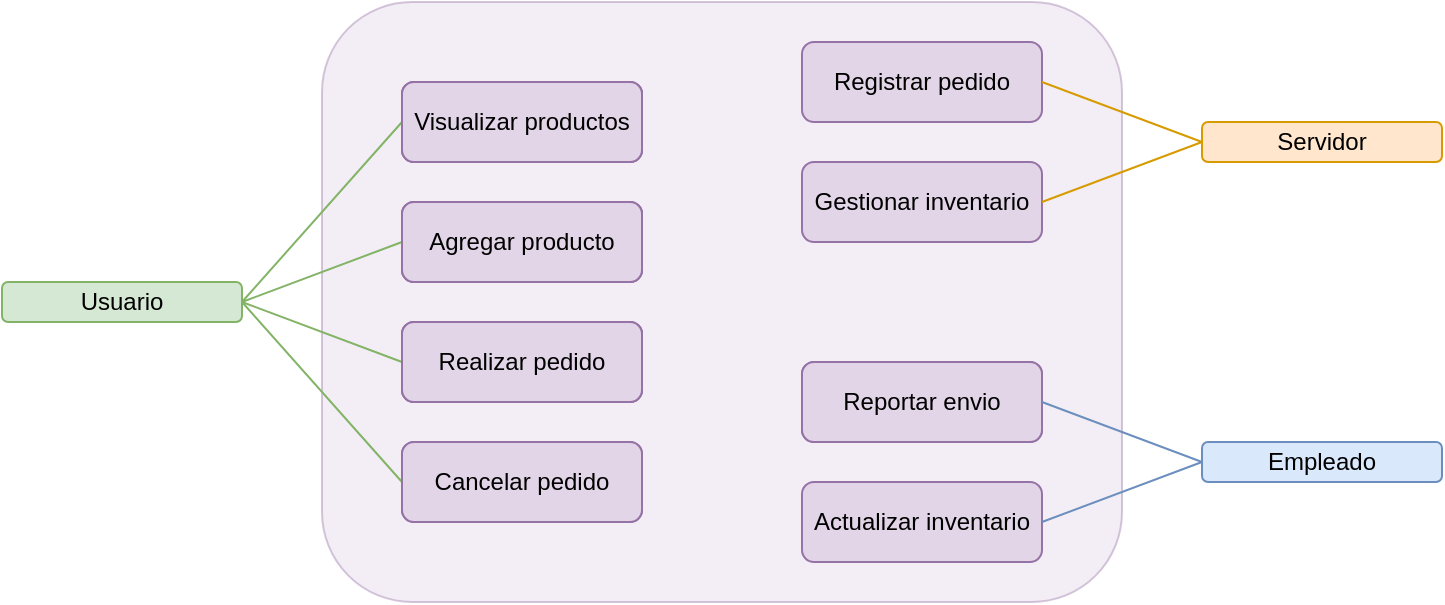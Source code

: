 <mxfile version="20.3.0" type="device"><diagram id="1w-EhhPv4CJgVuMAdxJA" name="uc"><mxGraphModel dx="-216" dy="776" grid="1" gridSize="10" guides="1" tooltips="1" connect="1" arrows="1" fold="1" page="1" pageScale="1" pageWidth="600" pageHeight="400" math="0" shadow="0"><root><mxCell id="0"/><mxCell id="1" parent="0"/><mxCell id="a3KT7QLqGjr_53izoDjp-75" value="" style="rounded=1;whiteSpace=wrap;html=1;fillColor=#e1d5e7;strokeColor=#9673a6;opacity=40;" parent="1" vertex="1"><mxGeometry x="1030" y="-160" width="400" height="300" as="geometry"/></mxCell><mxCell id="es9cNEiSUo0kBHRZm9XU-1" value="" style="group" parent="1" vertex="1" connectable="0"><mxGeometry x="1270" y="-140" width="320" height="100" as="geometry"/></mxCell><mxCell id="a3KT7QLqGjr_53izoDjp-11" value="Registrar pedido" style="rounded=1;whiteSpace=wrap;html=1;fillColor=#e1d5e7;strokeColor=#9673a6;flipH=0;" parent="es9cNEiSUo0kBHRZm9XU-1" vertex="1"><mxGeometry width="120" height="40" as="geometry"/></mxCell><mxCell id="a3KT7QLqGjr_53izoDjp-23" value="" style="endArrow=none;html=1;rounded=0;fontColor=#000000;fillColor=#ffe6cc;strokeColor=#d79b00;exitX=0;exitY=0.5;exitDx=0;exitDy=0;entryX=1;entryY=0.5;entryDx=0;entryDy=0;" parent="es9cNEiSUo0kBHRZm9XU-1" source="a3KT7QLqGjr_53izoDjp-25" target="a3KT7QLqGjr_53izoDjp-11" edge="1"><mxGeometry width="50" height="50" relative="1" as="geometry"><mxPoint x="-60" y="50" as="sourcePoint"/><mxPoint x="120" y="20" as="targetPoint"/></mxGeometry></mxCell><mxCell id="a3KT7QLqGjr_53izoDjp-25" value="Servidor" style="rounded=1;whiteSpace=wrap;html=1;fillColor=#ffe6cc;strokeColor=#d79b00;flipH=0;" parent="es9cNEiSUo0kBHRZm9XU-1" vertex="1"><mxGeometry x="200" y="40" width="120" height="20" as="geometry"/></mxCell><mxCell id="a3KT7QLqGjr_53izoDjp-26" value="Gestionar inventario" style="rounded=1;whiteSpace=wrap;html=1;fillColor=#e1d5e7;strokeColor=#9673a6;flipH=0;" parent="es9cNEiSUo0kBHRZm9XU-1" vertex="1"><mxGeometry y="60" width="120" height="40" as="geometry"/></mxCell><mxCell id="a3KT7QLqGjr_53izoDjp-27" value="" style="endArrow=none;html=1;rounded=0;fontColor=#000000;fillColor=#ffe6cc;strokeColor=#d79b00;entryX=1;entryY=0.5;entryDx=0;entryDy=0;exitX=0;exitY=0.5;exitDx=0;exitDy=0;" parent="es9cNEiSUo0kBHRZm9XU-1" source="a3KT7QLqGjr_53izoDjp-25" target="a3KT7QLqGjr_53izoDjp-26" edge="1"><mxGeometry width="50" height="50" relative="1" as="geometry"><mxPoint x="210" y="60" as="sourcePoint"/><mxPoint x="130" y="60" as="targetPoint"/></mxGeometry></mxCell><mxCell id="es9cNEiSUo0kBHRZm9XU-3" value="" style="group" parent="1" vertex="1" connectable="0"><mxGeometry x="870" y="-120" width="320" height="220" as="geometry"/></mxCell><mxCell id="a3KT7QLqGjr_53izoDjp-2" value="Realizar pedido" style="rounded=1;whiteSpace=wrap;html=1;fillColor=#e1d5e7;strokeColor=#9673a6;" parent="es9cNEiSUo0kBHRZm9XU-3" vertex="1"><mxGeometry x="200" y="120" width="120" height="40" as="geometry"/></mxCell><mxCell id="a3KT7QLqGjr_53izoDjp-3" value="Visualizar productos" style="rounded=1;whiteSpace=wrap;html=1;fillColor=#e1d5e7;strokeColor=#9673a6;" parent="es9cNEiSUo0kBHRZm9XU-3" vertex="1"><mxGeometry x="200" width="120" height="40" as="geometry"/></mxCell><mxCell id="a3KT7QLqGjr_53izoDjp-4" value="Cancelar pedido" style="rounded=1;whiteSpace=wrap;html=1;fillColor=#e1d5e7;strokeColor=#9673a6;" parent="es9cNEiSUo0kBHRZm9XU-3" vertex="1"><mxGeometry x="200" y="180" width="120" height="40" as="geometry"/></mxCell><mxCell id="a3KT7QLqGjr_53izoDjp-6" value="Agregar producto" style="rounded=1;whiteSpace=wrap;html=1;fillColor=#e1d5e7;strokeColor=#9673a6;" parent="es9cNEiSUo0kBHRZm9XU-3" vertex="1"><mxGeometry x="200" y="60" width="120" height="40" as="geometry"/></mxCell><mxCell id="a3KT7QLqGjr_53izoDjp-17" value="" style="endArrow=none;html=1;rounded=0;fontColor=#000000;fillColor=#d5e8d4;strokeColor=#82b366;entryX=0;entryY=0.5;entryDx=0;entryDy=0;exitX=1;exitY=0.5;exitDx=0;exitDy=0;" parent="es9cNEiSUo0kBHRZm9XU-3" source="zZEi-1RnkYXb-5dpNetB-1" target="a3KT7QLqGjr_53izoDjp-3" edge="1"><mxGeometry width="50" height="50" relative="1" as="geometry"><mxPoint x="140" y="110" as="sourcePoint"/><mxPoint x="190" y="60" as="targetPoint"/></mxGeometry></mxCell><mxCell id="a3KT7QLqGjr_53izoDjp-18" value="" style="endArrow=none;html=1;rounded=0;fontColor=#000000;fillColor=#d5e8d4;strokeColor=#82b366;entryX=0;entryY=0.5;entryDx=0;entryDy=0;exitX=1;exitY=0.5;exitDx=0;exitDy=0;" parent="es9cNEiSUo0kBHRZm9XU-3" source="zZEi-1RnkYXb-5dpNetB-1" target="a3KT7QLqGjr_53izoDjp-6" edge="1"><mxGeometry width="50" height="50" relative="1" as="geometry"><mxPoint x="130" y="120" as="sourcePoint"/><mxPoint x="210" y="30" as="targetPoint"/></mxGeometry></mxCell><mxCell id="a3KT7QLqGjr_53izoDjp-19" value="" style="endArrow=none;html=1;rounded=0;fontColor=#000000;fillColor=#d5e8d4;strokeColor=#82b366;entryX=0;entryY=0.5;entryDx=0;entryDy=0;exitX=1;exitY=0.5;exitDx=0;exitDy=0;" parent="es9cNEiSUo0kBHRZm9XU-3" source="zZEi-1RnkYXb-5dpNetB-1" target="a3KT7QLqGjr_53izoDjp-2" edge="1"><mxGeometry width="50" height="50" relative="1" as="geometry"><mxPoint x="130" y="120" as="sourcePoint"/><mxPoint x="210" y="90" as="targetPoint"/></mxGeometry></mxCell><mxCell id="a3KT7QLqGjr_53izoDjp-20" value="" style="endArrow=none;html=1;rounded=0;fontColor=#000000;fillColor=#d5e8d4;strokeColor=#82b366;entryX=0;entryY=0.5;entryDx=0;entryDy=0;exitX=1;exitY=0.5;exitDx=0;exitDy=0;" parent="es9cNEiSUo0kBHRZm9XU-3" source="zZEi-1RnkYXb-5dpNetB-1" target="a3KT7QLqGjr_53izoDjp-4" edge="1"><mxGeometry width="50" height="50" relative="1" as="geometry"><mxPoint x="130" y="120" as="sourcePoint"/><mxPoint x="210" y="150" as="targetPoint"/></mxGeometry></mxCell><mxCell id="zZEi-1RnkYXb-5dpNetB-1" value="Usuario" style="rounded=1;whiteSpace=wrap;html=1;fillColor=#d5e8d4;strokeColor=#82b366;" parent="es9cNEiSUo0kBHRZm9XU-3" vertex="1"><mxGeometry y="100" width="120" height="20" as="geometry"/></mxCell><mxCell id="co8XkJhnIeGkqvdHbmq3-2" value="Realizar pedido" style="rounded=1;whiteSpace=wrap;html=1;fillColor=#e1d5e7;strokeColor=#9673a6;" parent="es9cNEiSUo0kBHRZm9XU-3" vertex="1"><mxGeometry x="200" y="120" width="120" height="40" as="geometry"/></mxCell><mxCell id="co8XkJhnIeGkqvdHbmq3-3" value="Visualizar productos" style="rounded=1;whiteSpace=wrap;html=1;fillColor=#e1d5e7;strokeColor=#9673a6;" parent="es9cNEiSUo0kBHRZm9XU-3" vertex="1"><mxGeometry x="200" width="120" height="40" as="geometry"/></mxCell><mxCell id="co8XkJhnIeGkqvdHbmq3-4" value="Cancelar pedido" style="rounded=1;whiteSpace=wrap;html=1;fillColor=#e1d5e7;strokeColor=#9673a6;" parent="es9cNEiSUo0kBHRZm9XU-3" vertex="1"><mxGeometry x="200" y="180" width="120" height="40" as="geometry"/></mxCell><mxCell id="co8XkJhnIeGkqvdHbmq3-5" value="Agregar producto" style="rounded=1;whiteSpace=wrap;html=1;fillColor=#e1d5e7;strokeColor=#9673a6;" parent="es9cNEiSUo0kBHRZm9XU-3" vertex="1"><mxGeometry x="200" y="60" width="120" height="40" as="geometry"/></mxCell><mxCell id="9Go90xKRQIwISTU4jt30-12" value="Visualizar productos" style="rounded=1;whiteSpace=wrap;html=1;fillColor=#e1d5e7;strokeColor=#9673a6;" parent="es9cNEiSUo0kBHRZm9XU-3" vertex="1"><mxGeometry x="200" width="120" height="40" as="geometry"/></mxCell><mxCell id="9Go90xKRQIwISTU4jt30-13" value="Agregar producto" style="rounded=1;whiteSpace=wrap;html=1;fillColor=#e1d5e7;strokeColor=#9673a6;" parent="es9cNEiSUo0kBHRZm9XU-3" vertex="1"><mxGeometry x="200" y="60" width="120" height="40" as="geometry"/></mxCell><mxCell id="9Go90xKRQIwISTU4jt30-14" value="Realizar pedido" style="rounded=1;whiteSpace=wrap;html=1;fillColor=#e1d5e7;strokeColor=#9673a6;" parent="es9cNEiSUo0kBHRZm9XU-3" vertex="1"><mxGeometry x="200" y="120" width="120" height="40" as="geometry"/></mxCell><mxCell id="a3KT7QLqGjr_53izoDjp-65" value="Reportar envio" style="rounded=1;whiteSpace=wrap;html=1;fillColor=#e1d5e7;strokeColor=#9673a6;flipH=0;" parent="1" vertex="1"><mxGeometry x="1270" y="20" width="120" height="40" as="geometry"/></mxCell><mxCell id="co8XkJhnIeGkqvdHbmq3-22" value="Reportar envio" style="rounded=1;whiteSpace=wrap;html=1;fillColor=#e1d5e7;strokeColor=#9673a6;flipH=0;" parent="1" vertex="1"><mxGeometry x="1270" y="20" width="120" height="40" as="geometry"/></mxCell><mxCell id="co8XkJhnIeGkqvdHbmq3-30" value="Empleado" style="rounded=1;whiteSpace=wrap;html=1;fillColor=#dae8fc;strokeColor=#6c8ebf;flipH=0;" parent="1" vertex="1"><mxGeometry x="1470" y="60" width="120" height="20" as="geometry"/></mxCell><mxCell id="es9cNEiSUo0kBHRZm9XU-18" value="Actualizar inventario" style="rounded=1;whiteSpace=wrap;html=1;fillColor=#e1d5e7;strokeColor=#9673a6;flipH=0;" parent="1" vertex="1"><mxGeometry x="1270" y="80" width="120" height="40" as="geometry"/></mxCell><mxCell id="es9cNEiSUo0kBHRZm9XU-19" value="" style="endArrow=none;html=1;rounded=0;fontColor=#000000;fillColor=#dae8fc;strokeColor=#6c8ebf;entryX=1;entryY=0.5;entryDx=0;entryDy=0;exitX=0;exitY=0.5;exitDx=0;exitDy=0;" parent="1" source="co8XkJhnIeGkqvdHbmq3-30" target="es9cNEiSUo0kBHRZm9XU-18" edge="1"><mxGeometry width="50" height="50" relative="1" as="geometry"><mxPoint x="1480" y="50" as="sourcePoint"/><mxPoint x="1400" y="110" as="targetPoint"/></mxGeometry></mxCell><mxCell id="VOgRw35C1wn-fsn0z5zr-1" value="" style="endArrow=none;html=1;rounded=0;fontColor=#000000;fillColor=#dae8fc;strokeColor=#6c8ebf;entryX=1;entryY=0.5;entryDx=0;entryDy=0;exitX=0;exitY=0.5;exitDx=0;exitDy=0;" edge="1" parent="1" source="co8XkJhnIeGkqvdHbmq3-30" target="co8XkJhnIeGkqvdHbmq3-22"><mxGeometry width="50" height="50" relative="1" as="geometry"><mxPoint x="1480" y="80" as="sourcePoint"/><mxPoint x="1400" y="-10" as="targetPoint"/></mxGeometry></mxCell></root></mxGraphModel></diagram></mxfile>
